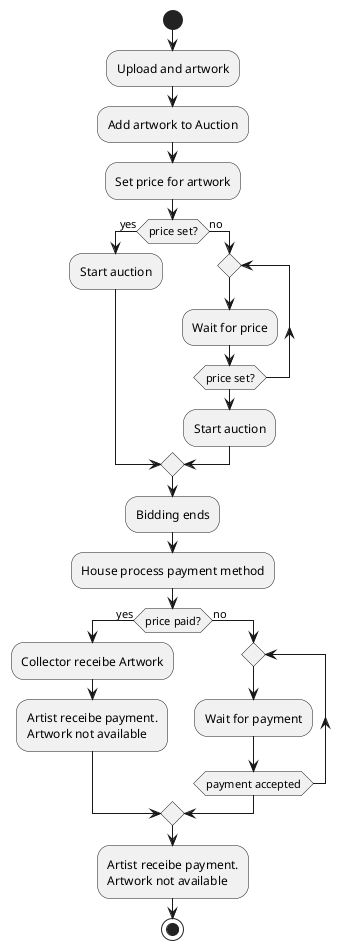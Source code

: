 @startuml Bunchart activity Diagram

start

:Upload and artwork;
:Add artwork to Auction;
:Set price for artwork;
if (price set?) then (yes)
:Start auction;
else (no)
    repeat
        :Wait for price;
    repeat while (price set?)
 :Start auction;
endif
:Bidding ends;
:House process payment method;
if (price paid?) then (yes)
:Collector receibe Artwork;
:Artist receibe payment.
Artwork not available;
else (no)
    repeat
        :Wait for payment;
    repeat while (payment accepted)
endif
:Artist receibe payment.
Artwork not available;

stop




@enduml